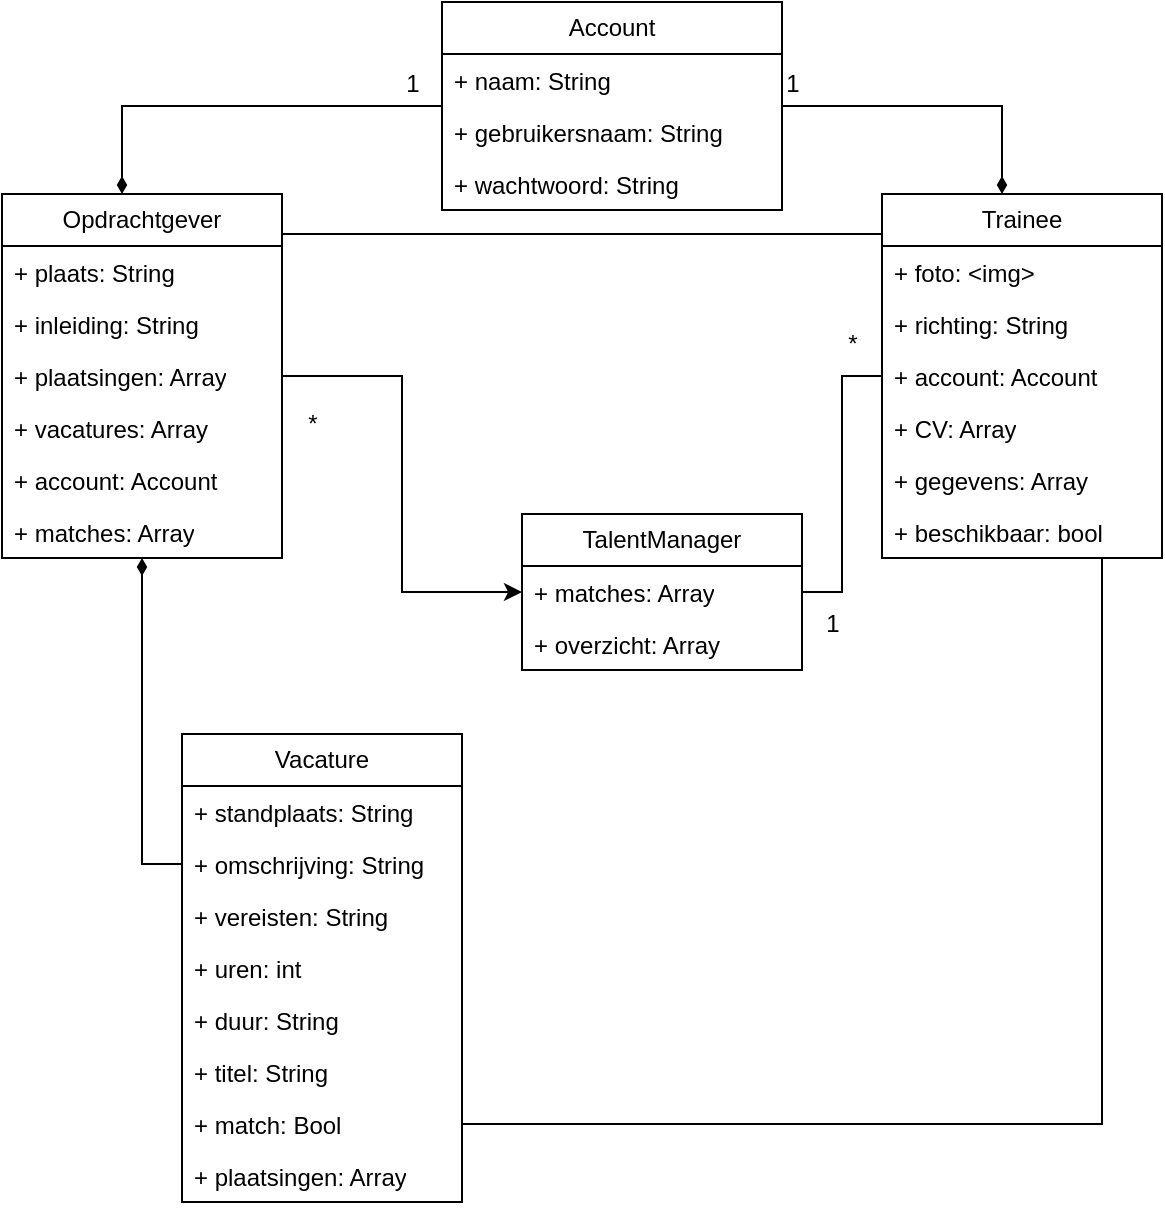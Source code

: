 <mxfile version="22.0.2" type="device">
  <diagram id="C5RBs43oDa-KdzZeNtuy" name="Page-1">
    <mxGraphModel dx="911" dy="572" grid="1" gridSize="10" guides="1" tooltips="1" connect="1" arrows="1" fold="1" page="1" pageScale="1" pageWidth="827" pageHeight="1169" math="0" shadow="0">
      <root>
        <mxCell id="WIyWlLk6GJQsqaUBKTNV-0" />
        <mxCell id="WIyWlLk6GJQsqaUBKTNV-1" parent="WIyWlLk6GJQsqaUBKTNV-0" />
        <mxCell id="yYezuwwzbi0cVLHB16FC-18" value="1" style="text;html=1;align=center;verticalAlign=middle;resizable=0;points=[];autosize=1;strokeColor=none;fillColor=none;" vertex="1" parent="WIyWlLk6GJQsqaUBKTNV-1">
          <mxGeometry x="540" y="320" width="30" height="30" as="geometry" />
        </mxCell>
        <mxCell id="yYezuwwzbi0cVLHB16FC-19" value="*" style="text;html=1;align=center;verticalAlign=middle;resizable=0;points=[];autosize=1;strokeColor=none;fillColor=none;" vertex="1" parent="WIyWlLk6GJQsqaUBKTNV-1">
          <mxGeometry x="280" y="220" width="30" height="30" as="geometry" />
        </mxCell>
        <mxCell id="yYezuwwzbi0cVLHB16FC-90" style="edgeStyle=orthogonalEdgeStyle;rounded=0;orthogonalLoop=1;jettySize=auto;html=1;startArrow=diamondThin;startFill=1;endArrow=none;endFill=0;" edge="1" parent="WIyWlLk6GJQsqaUBKTNV-1" source="yYezuwwzbi0cVLHB16FC-20" target="yYezuwwzbi0cVLHB16FC-48">
          <mxGeometry relative="1" as="geometry">
            <Array as="points">
              <mxPoint x="640" y="76" />
            </Array>
          </mxGeometry>
        </mxCell>
        <mxCell id="yYezuwwzbi0cVLHB16FC-20" value="Trainee" style="swimlane;fontStyle=0;childLayout=stackLayout;horizontal=1;startSize=26;fillColor=none;horizontalStack=0;resizeParent=1;resizeParentMax=0;resizeLast=0;collapsible=1;marginBottom=0;whiteSpace=wrap;html=1;" vertex="1" parent="WIyWlLk6GJQsqaUBKTNV-1">
          <mxGeometry x="580" y="120" width="140" height="182" as="geometry" />
        </mxCell>
        <mxCell id="yYezuwwzbi0cVLHB16FC-22" value="+ foto: &amp;lt;img&amp;gt;" style="text;strokeColor=none;fillColor=none;align=left;verticalAlign=top;spacingLeft=4;spacingRight=4;overflow=hidden;rotatable=0;points=[[0,0.5],[1,0.5]];portConstraint=eastwest;whiteSpace=wrap;html=1;" vertex="1" parent="yYezuwwzbi0cVLHB16FC-20">
          <mxGeometry y="26" width="140" height="26" as="geometry" />
        </mxCell>
        <mxCell id="yYezuwwzbi0cVLHB16FC-23" value="+ richting: String" style="text;strokeColor=none;fillColor=none;align=left;verticalAlign=top;spacingLeft=4;spacingRight=4;overflow=hidden;rotatable=0;points=[[0,0.5],[1,0.5]];portConstraint=eastwest;whiteSpace=wrap;html=1;" vertex="1" parent="yYezuwwzbi0cVLHB16FC-20">
          <mxGeometry y="52" width="140" height="26" as="geometry" />
        </mxCell>
        <mxCell id="yYezuwwzbi0cVLHB16FC-52" value="+ account: Account" style="text;strokeColor=none;fillColor=none;align=left;verticalAlign=top;spacingLeft=4;spacingRight=4;overflow=hidden;rotatable=0;points=[[0,0.5],[1,0.5]];portConstraint=eastwest;whiteSpace=wrap;html=1;" vertex="1" parent="yYezuwwzbi0cVLHB16FC-20">
          <mxGeometry y="78" width="140" height="26" as="geometry" />
        </mxCell>
        <mxCell id="yYezuwwzbi0cVLHB16FC-53" value="+ CV: Array" style="text;strokeColor=none;fillColor=none;align=left;verticalAlign=top;spacingLeft=4;spacingRight=4;overflow=hidden;rotatable=0;points=[[0,0.5],[1,0.5]];portConstraint=eastwest;whiteSpace=wrap;html=1;" vertex="1" parent="yYezuwwzbi0cVLHB16FC-20">
          <mxGeometry y="104" width="140" height="26" as="geometry" />
        </mxCell>
        <mxCell id="yYezuwwzbi0cVLHB16FC-54" value="+ gegevens: Array" style="text;strokeColor=none;fillColor=none;align=left;verticalAlign=top;spacingLeft=4;spacingRight=4;overflow=hidden;rotatable=0;points=[[0,0.5],[1,0.5]];portConstraint=eastwest;whiteSpace=wrap;html=1;" vertex="1" parent="yYezuwwzbi0cVLHB16FC-20">
          <mxGeometry y="130" width="140" height="26" as="geometry" />
        </mxCell>
        <mxCell id="yYezuwwzbi0cVLHB16FC-68" value="+ beschikbaar: bool" style="text;strokeColor=none;fillColor=none;align=left;verticalAlign=top;spacingLeft=4;spacingRight=4;overflow=hidden;rotatable=0;points=[[0,0.5],[1,0.5]];portConstraint=eastwest;whiteSpace=wrap;html=1;" vertex="1" parent="yYezuwwzbi0cVLHB16FC-20">
          <mxGeometry y="156" width="140" height="26" as="geometry" />
        </mxCell>
        <mxCell id="yYezuwwzbi0cVLHB16FC-46" value="" style="edgeStyle=orthogonalEdgeStyle;rounded=0;orthogonalLoop=1;jettySize=auto;html=1;startArrow=diamondThin;startFill=1;endArrow=none;endFill=0;" edge="1" parent="WIyWlLk6GJQsqaUBKTNV-1" source="yYezuwwzbi0cVLHB16FC-24" target="yYezuwwzbi0cVLHB16FC-42">
          <mxGeometry relative="1" as="geometry" />
        </mxCell>
        <mxCell id="yYezuwwzbi0cVLHB16FC-63" style="edgeStyle=orthogonalEdgeStyle;rounded=0;orthogonalLoop=1;jettySize=auto;html=1;endArrow=none;endFill=0;" edge="1" parent="WIyWlLk6GJQsqaUBKTNV-1">
          <mxGeometry relative="1" as="geometry">
            <mxPoint x="280" y="140" as="sourcePoint" />
            <mxPoint x="580" y="140" as="targetPoint" />
          </mxGeometry>
        </mxCell>
        <mxCell id="yYezuwwzbi0cVLHB16FC-85" style="edgeStyle=orthogonalEdgeStyle;rounded=0;orthogonalLoop=1;jettySize=auto;html=1;" edge="1" parent="WIyWlLk6GJQsqaUBKTNV-1" source="yYezuwwzbi0cVLHB16FC-24" target="yYezuwwzbi0cVLHB16FC-69">
          <mxGeometry relative="1" as="geometry" />
        </mxCell>
        <mxCell id="yYezuwwzbi0cVLHB16FC-89" style="edgeStyle=orthogonalEdgeStyle;rounded=0;orthogonalLoop=1;jettySize=auto;html=1;startArrow=diamondThin;startFill=1;endArrow=none;endFill=0;" edge="1" parent="WIyWlLk6GJQsqaUBKTNV-1" source="yYezuwwzbi0cVLHB16FC-24" target="yYezuwwzbi0cVLHB16FC-48">
          <mxGeometry relative="1" as="geometry">
            <Array as="points">
              <mxPoint x="200" y="76" />
            </Array>
          </mxGeometry>
        </mxCell>
        <mxCell id="yYezuwwzbi0cVLHB16FC-24" value="Opdrachtgever" style="swimlane;fontStyle=0;childLayout=stackLayout;horizontal=1;startSize=26;fillColor=none;horizontalStack=0;resizeParent=1;resizeParentMax=0;resizeLast=0;collapsible=1;marginBottom=0;whiteSpace=wrap;html=1;" vertex="1" parent="WIyWlLk6GJQsqaUBKTNV-1">
          <mxGeometry x="140" y="120" width="140" height="182" as="geometry" />
        </mxCell>
        <mxCell id="yYezuwwzbi0cVLHB16FC-25" value="+ plaats: String" style="text;strokeColor=none;fillColor=none;align=left;verticalAlign=top;spacingLeft=4;spacingRight=4;overflow=hidden;rotatable=0;points=[[0,0.5],[1,0.5]];portConstraint=eastwest;whiteSpace=wrap;html=1;" vertex="1" parent="yYezuwwzbi0cVLHB16FC-24">
          <mxGeometry y="26" width="140" height="26" as="geometry" />
        </mxCell>
        <mxCell id="yYezuwwzbi0cVLHB16FC-27" value="+ inleiding: String" style="text;strokeColor=none;fillColor=none;align=left;verticalAlign=top;spacingLeft=4;spacingRight=4;overflow=hidden;rotatable=0;points=[[0,0.5],[1,0.5]];portConstraint=eastwest;whiteSpace=wrap;html=1;" vertex="1" parent="yYezuwwzbi0cVLHB16FC-24">
          <mxGeometry y="52" width="140" height="26" as="geometry" />
        </mxCell>
        <mxCell id="yYezuwwzbi0cVLHB16FC-31" value="+ plaatsingen: Array" style="text;strokeColor=none;fillColor=none;align=left;verticalAlign=top;spacingLeft=4;spacingRight=4;overflow=hidden;rotatable=0;points=[[0,0.5],[1,0.5]];portConstraint=eastwest;whiteSpace=wrap;html=1;" vertex="1" parent="yYezuwwzbi0cVLHB16FC-24">
          <mxGeometry y="78" width="140" height="26" as="geometry" />
        </mxCell>
        <mxCell id="yYezuwwzbi0cVLHB16FC-33" value="+ vacatures: Array" style="text;strokeColor=none;fillColor=none;align=left;verticalAlign=top;spacingLeft=4;spacingRight=4;overflow=hidden;rotatable=0;points=[[0,0.5],[1,0.5]];portConstraint=eastwest;whiteSpace=wrap;html=1;" vertex="1" parent="yYezuwwzbi0cVLHB16FC-24">
          <mxGeometry y="104" width="140" height="26" as="geometry" />
        </mxCell>
        <mxCell id="yYezuwwzbi0cVLHB16FC-47" value="+ account: Account" style="text;strokeColor=none;fillColor=none;align=left;verticalAlign=top;spacingLeft=4;spacingRight=4;overflow=hidden;rotatable=0;points=[[0,0.5],[1,0.5]];portConstraint=eastwest;whiteSpace=wrap;html=1;" vertex="1" parent="yYezuwwzbi0cVLHB16FC-24">
          <mxGeometry y="130" width="140" height="26" as="geometry" />
        </mxCell>
        <mxCell id="yYezuwwzbi0cVLHB16FC-67" value="+ matches: Array" style="text;strokeColor=none;fillColor=none;align=left;verticalAlign=top;spacingLeft=4;spacingRight=4;overflow=hidden;rotatable=0;points=[[0,0.5],[1,0.5]];portConstraint=eastwest;whiteSpace=wrap;html=1;" vertex="1" parent="yYezuwwzbi0cVLHB16FC-24">
          <mxGeometry y="156" width="140" height="26" as="geometry" />
        </mxCell>
        <mxCell id="yYezuwwzbi0cVLHB16FC-40" value="Vacature" style="swimlane;fontStyle=0;childLayout=stackLayout;horizontal=1;startSize=26;fillColor=none;horizontalStack=0;resizeParent=1;resizeParentMax=0;resizeLast=0;collapsible=1;marginBottom=0;whiteSpace=wrap;html=1;" vertex="1" parent="WIyWlLk6GJQsqaUBKTNV-1">
          <mxGeometry x="230" y="390" width="140" height="234" as="geometry" />
        </mxCell>
        <mxCell id="yYezuwwzbi0cVLHB16FC-41" value="+ standplaats: String" style="text;strokeColor=none;fillColor=none;align=left;verticalAlign=top;spacingLeft=4;spacingRight=4;overflow=hidden;rotatable=0;points=[[0,0.5],[1,0.5]];portConstraint=eastwest;whiteSpace=wrap;html=1;" vertex="1" parent="yYezuwwzbi0cVLHB16FC-40">
          <mxGeometry y="26" width="140" height="26" as="geometry" />
        </mxCell>
        <mxCell id="yYezuwwzbi0cVLHB16FC-42" value="+ omschrijving: String" style="text;strokeColor=none;fillColor=none;align=left;verticalAlign=top;spacingLeft=4;spacingRight=4;overflow=hidden;rotatable=0;points=[[0,0.5],[1,0.5]];portConstraint=eastwest;whiteSpace=wrap;html=1;" vertex="1" parent="yYezuwwzbi0cVLHB16FC-40">
          <mxGeometry y="52" width="140" height="26" as="geometry" />
        </mxCell>
        <mxCell id="yYezuwwzbi0cVLHB16FC-43" value="+ vereisten: String" style="text;strokeColor=none;fillColor=none;align=left;verticalAlign=top;spacingLeft=4;spacingRight=4;overflow=hidden;rotatable=0;points=[[0,0.5],[1,0.5]];portConstraint=eastwest;whiteSpace=wrap;html=1;" vertex="1" parent="yYezuwwzbi0cVLHB16FC-40">
          <mxGeometry y="78" width="140" height="26" as="geometry" />
        </mxCell>
        <mxCell id="yYezuwwzbi0cVLHB16FC-44" value="+ uren: int" style="text;strokeColor=none;fillColor=none;align=left;verticalAlign=top;spacingLeft=4;spacingRight=4;overflow=hidden;rotatable=0;points=[[0,0.5],[1,0.5]];portConstraint=eastwest;whiteSpace=wrap;html=1;" vertex="1" parent="yYezuwwzbi0cVLHB16FC-40">
          <mxGeometry y="104" width="140" height="26" as="geometry" />
        </mxCell>
        <mxCell id="yYezuwwzbi0cVLHB16FC-45" value="+ duur: String" style="text;strokeColor=none;fillColor=none;align=left;verticalAlign=top;spacingLeft=4;spacingRight=4;overflow=hidden;rotatable=0;points=[[0,0.5],[1,0.5]];portConstraint=eastwest;whiteSpace=wrap;html=1;" vertex="1" parent="yYezuwwzbi0cVLHB16FC-40">
          <mxGeometry y="130" width="140" height="26" as="geometry" />
        </mxCell>
        <mxCell id="yYezuwwzbi0cVLHB16FC-55" value="+ titel: String" style="text;strokeColor=none;fillColor=none;align=left;verticalAlign=top;spacingLeft=4;spacingRight=4;overflow=hidden;rotatable=0;points=[[0,0.5],[1,0.5]];portConstraint=eastwest;whiteSpace=wrap;html=1;" vertex="1" parent="yYezuwwzbi0cVLHB16FC-40">
          <mxGeometry y="156" width="140" height="26" as="geometry" />
        </mxCell>
        <mxCell id="yYezuwwzbi0cVLHB16FC-56" value="+ match: Bool" style="text;strokeColor=none;fillColor=none;align=left;verticalAlign=top;spacingLeft=4;spacingRight=4;overflow=hidden;rotatable=0;points=[[0,0.5],[1,0.5]];portConstraint=eastwest;whiteSpace=wrap;html=1;" vertex="1" parent="yYezuwwzbi0cVLHB16FC-40">
          <mxGeometry y="182" width="140" height="26" as="geometry" />
        </mxCell>
        <mxCell id="yYezuwwzbi0cVLHB16FC-83" value="+ plaatsingen: Array" style="text;strokeColor=none;fillColor=none;align=left;verticalAlign=top;spacingLeft=4;spacingRight=4;overflow=hidden;rotatable=0;points=[[0,0.5],[1,0.5]];portConstraint=eastwest;whiteSpace=wrap;html=1;" vertex="1" parent="yYezuwwzbi0cVLHB16FC-40">
          <mxGeometry y="208" width="140" height="26" as="geometry" />
        </mxCell>
        <mxCell id="yYezuwwzbi0cVLHB16FC-48" value="Account" style="swimlane;fontStyle=0;childLayout=stackLayout;horizontal=1;startSize=26;fillColor=none;horizontalStack=0;resizeParent=1;resizeParentMax=0;resizeLast=0;collapsible=1;marginBottom=0;whiteSpace=wrap;html=1;" vertex="1" parent="WIyWlLk6GJQsqaUBKTNV-1">
          <mxGeometry x="360" y="24" width="170" height="104" as="geometry" />
        </mxCell>
        <mxCell id="yYezuwwzbi0cVLHB16FC-49" value="+ naam: String" style="text;strokeColor=none;fillColor=none;align=left;verticalAlign=top;spacingLeft=4;spacingRight=4;overflow=hidden;rotatable=0;points=[[0,0.5],[1,0.5]];portConstraint=eastwest;whiteSpace=wrap;html=1;" vertex="1" parent="yYezuwwzbi0cVLHB16FC-48">
          <mxGeometry y="26" width="170" height="26" as="geometry" />
        </mxCell>
        <mxCell id="yYezuwwzbi0cVLHB16FC-50" value="+ gebruikersnaam: String" style="text;strokeColor=none;fillColor=none;align=left;verticalAlign=top;spacingLeft=4;spacingRight=4;overflow=hidden;rotatable=0;points=[[0,0.5],[1,0.5]];portConstraint=eastwest;whiteSpace=wrap;html=1;" vertex="1" parent="yYezuwwzbi0cVLHB16FC-48">
          <mxGeometry y="52" width="170" height="26" as="geometry" />
        </mxCell>
        <mxCell id="yYezuwwzbi0cVLHB16FC-51" value="+ wachtwoord: String" style="text;strokeColor=none;fillColor=none;align=left;verticalAlign=top;spacingLeft=4;spacingRight=4;overflow=hidden;rotatable=0;points=[[0,0.5],[1,0.5]];portConstraint=eastwest;whiteSpace=wrap;html=1;" vertex="1" parent="yYezuwwzbi0cVLHB16FC-48">
          <mxGeometry y="78" width="170" height="26" as="geometry" />
        </mxCell>
        <mxCell id="yYezuwwzbi0cVLHB16FC-57" style="edgeStyle=orthogonalEdgeStyle;rounded=0;orthogonalLoop=1;jettySize=auto;html=1;endArrow=none;endFill=0;startArrow=none;startFill=0;" edge="1" parent="WIyWlLk6GJQsqaUBKTNV-1" source="yYezuwwzbi0cVLHB16FC-56" target="yYezuwwzbi0cVLHB16FC-20">
          <mxGeometry relative="1" as="geometry">
            <Array as="points">
              <mxPoint x="690" y="585" />
            </Array>
          </mxGeometry>
        </mxCell>
        <mxCell id="yYezuwwzbi0cVLHB16FC-64" value="1" style="text;html=1;align=center;verticalAlign=middle;resizable=0;points=[];autosize=1;strokeColor=none;fillColor=none;" vertex="1" parent="WIyWlLk6GJQsqaUBKTNV-1">
          <mxGeometry x="520" y="50" width="30" height="30" as="geometry" />
        </mxCell>
        <mxCell id="yYezuwwzbi0cVLHB16FC-65" value="1" style="text;html=1;align=center;verticalAlign=middle;resizable=0;points=[];autosize=1;strokeColor=none;fillColor=none;" vertex="1" parent="WIyWlLk6GJQsqaUBKTNV-1">
          <mxGeometry x="330" y="50" width="30" height="30" as="geometry" />
        </mxCell>
        <mxCell id="yYezuwwzbi0cVLHB16FC-97" style="edgeStyle=orthogonalEdgeStyle;rounded=0;orthogonalLoop=1;jettySize=auto;html=1;endArrow=none;endFill=0;" edge="1" parent="WIyWlLk6GJQsqaUBKTNV-1" source="yYezuwwzbi0cVLHB16FC-69" target="yYezuwwzbi0cVLHB16FC-20">
          <mxGeometry relative="1" as="geometry" />
        </mxCell>
        <mxCell id="yYezuwwzbi0cVLHB16FC-69" value="TalentManager" style="swimlane;fontStyle=0;childLayout=stackLayout;horizontal=1;startSize=26;fillColor=none;horizontalStack=0;resizeParent=1;resizeParentMax=0;resizeLast=0;collapsible=1;marginBottom=0;whiteSpace=wrap;html=1;" vertex="1" parent="WIyWlLk6GJQsqaUBKTNV-1">
          <mxGeometry x="400" y="280" width="140" height="78" as="geometry" />
        </mxCell>
        <mxCell id="yYezuwwzbi0cVLHB16FC-70" value="+ matches: Array" style="text;strokeColor=none;fillColor=none;align=left;verticalAlign=top;spacingLeft=4;spacingRight=4;overflow=hidden;rotatable=0;points=[[0,0.5],[1,0.5]];portConstraint=eastwest;whiteSpace=wrap;html=1;" vertex="1" parent="yYezuwwzbi0cVLHB16FC-69">
          <mxGeometry y="26" width="140" height="26" as="geometry" />
        </mxCell>
        <mxCell id="yYezuwwzbi0cVLHB16FC-71" value="+ overzicht: Array" style="text;strokeColor=none;fillColor=none;align=left;verticalAlign=top;spacingLeft=4;spacingRight=4;overflow=hidden;rotatable=0;points=[[0,0.5],[1,0.5]];portConstraint=eastwest;whiteSpace=wrap;html=1;" vertex="1" parent="yYezuwwzbi0cVLHB16FC-69">
          <mxGeometry y="52" width="140" height="26" as="geometry" />
        </mxCell>
        <mxCell id="yYezuwwzbi0cVLHB16FC-96" value="*" style="text;html=1;align=center;verticalAlign=middle;resizable=0;points=[];autosize=1;strokeColor=none;fillColor=none;" vertex="1" parent="WIyWlLk6GJQsqaUBKTNV-1">
          <mxGeometry x="550" y="180" width="30" height="30" as="geometry" />
        </mxCell>
      </root>
    </mxGraphModel>
  </diagram>
</mxfile>
